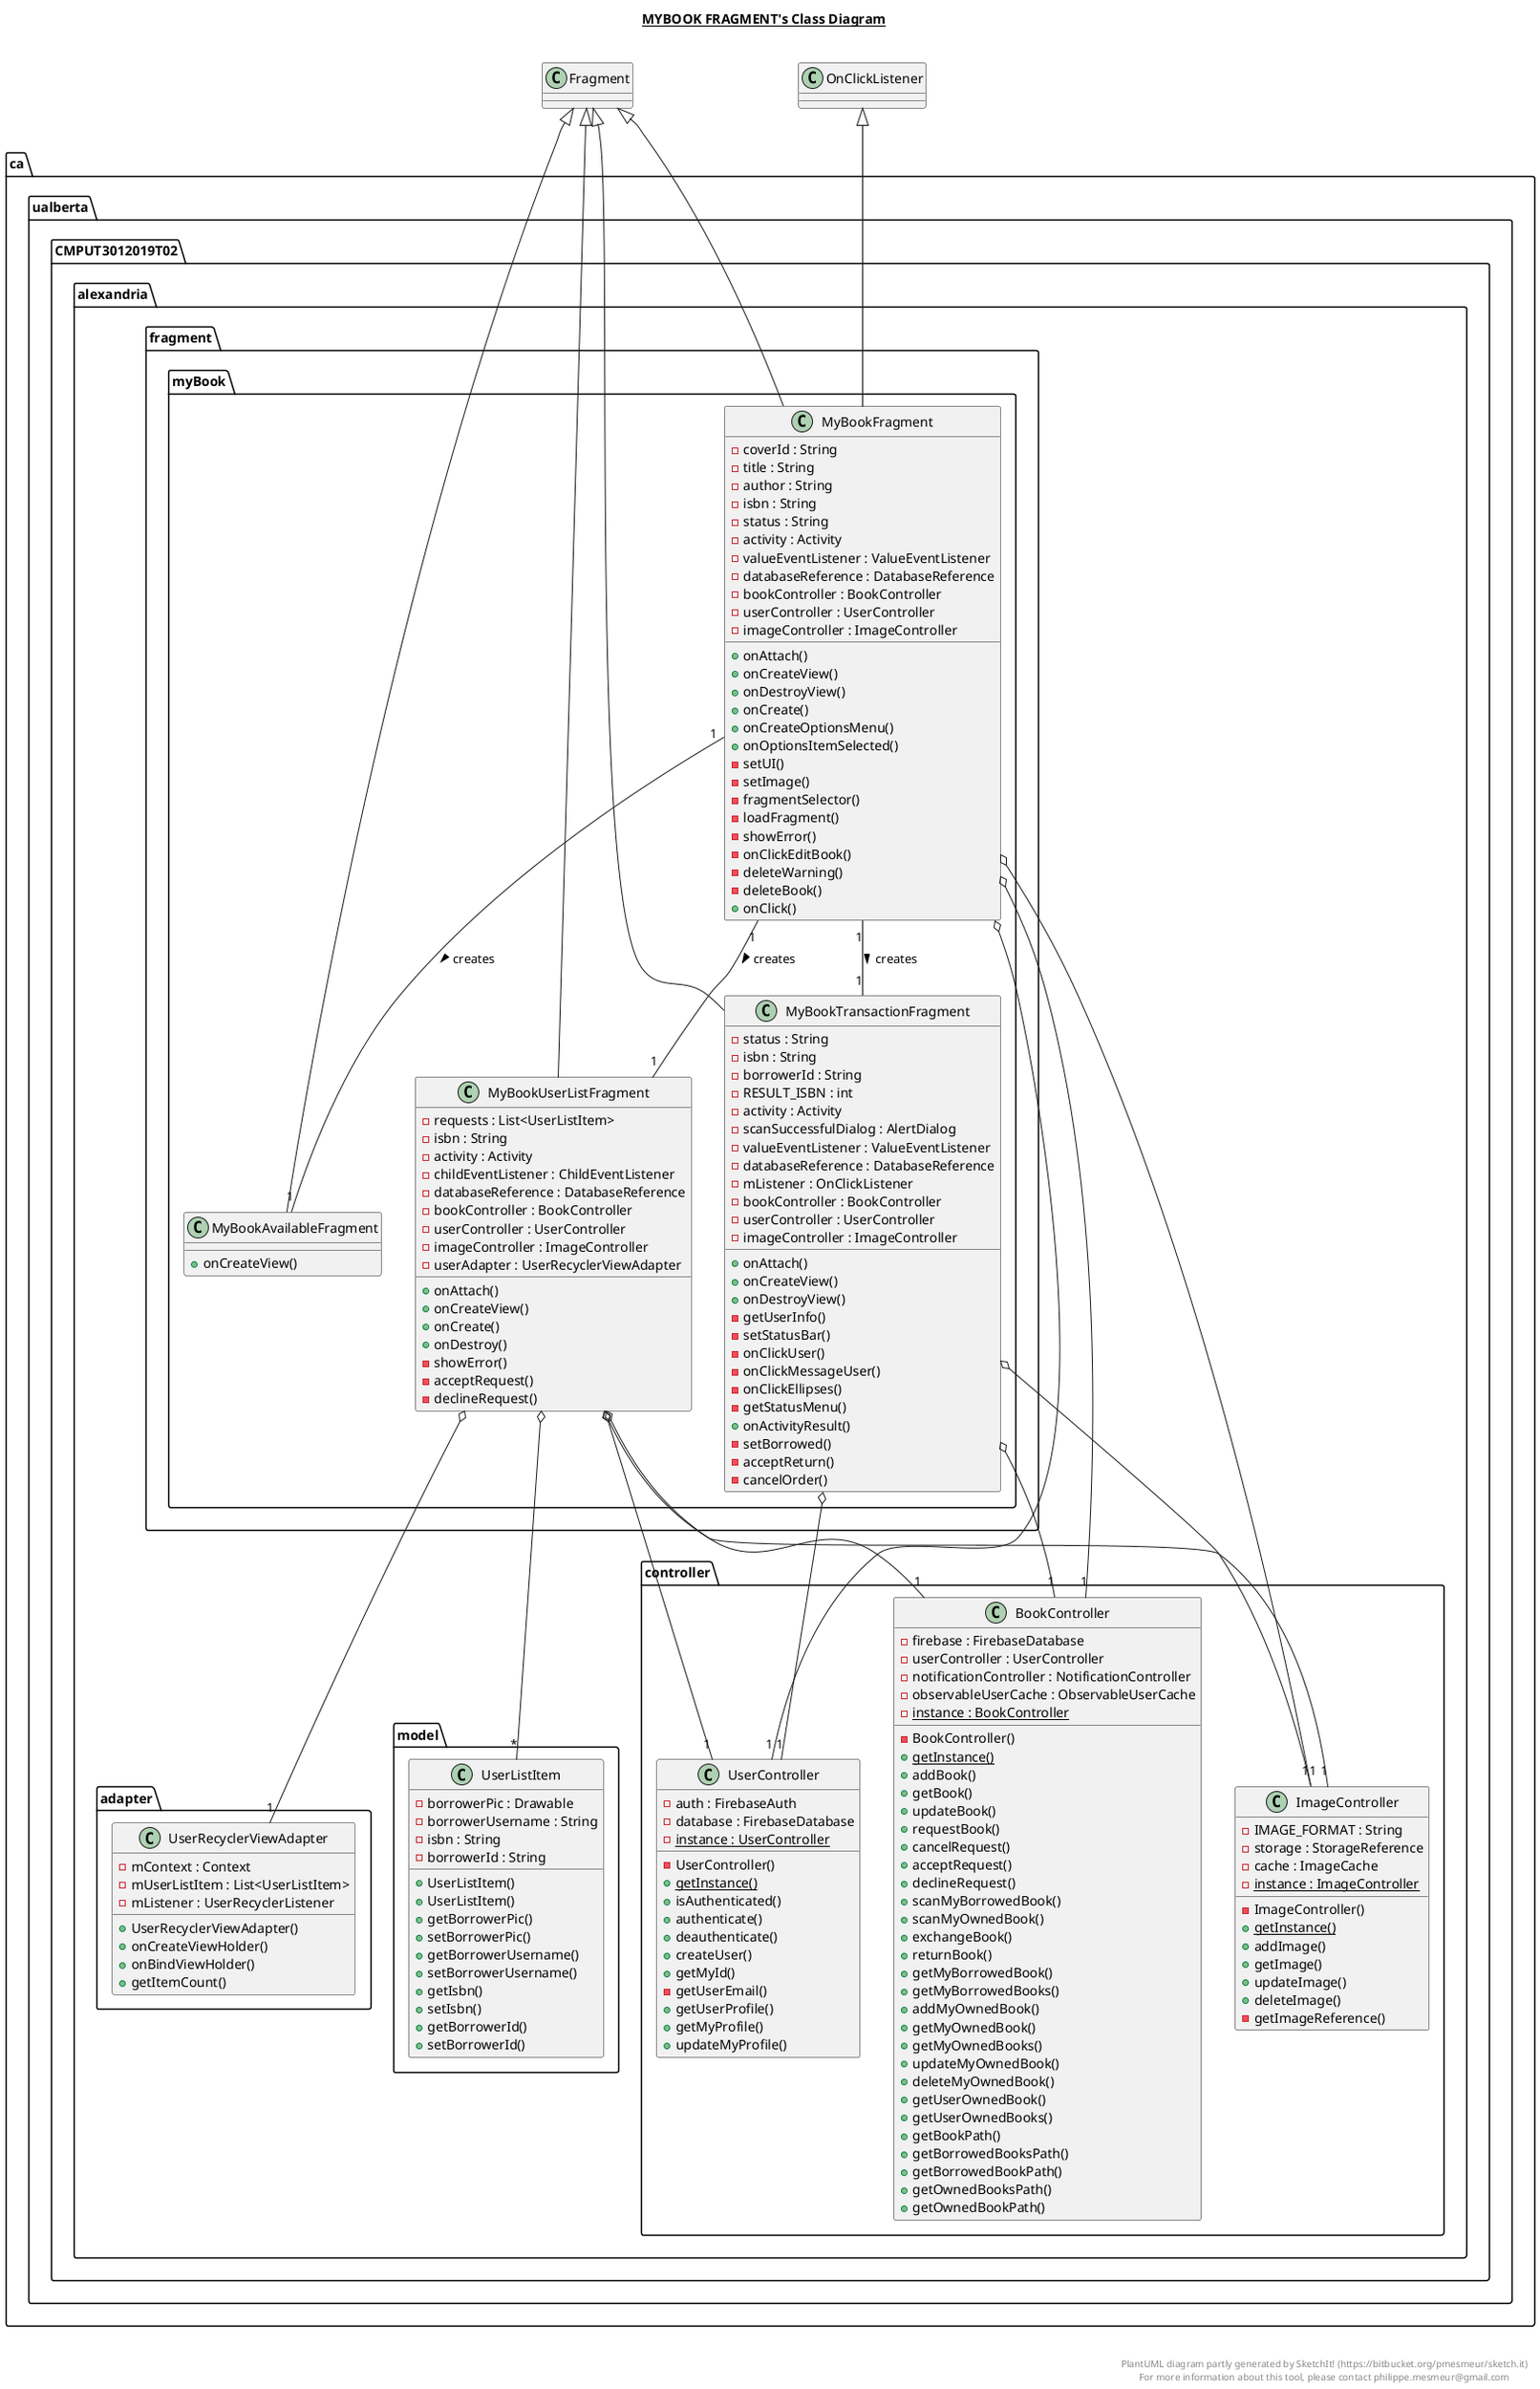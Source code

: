 @startuml

title __MYBOOK FRAGMENT's Class Diagram__\n

package ca.ualberta.CMPUT3012019T02.alexandria {
  package ca.ualberta.CMPUT3012019T02.alexandria.controller {
    class UserController {
      - auth : FirebaseAuth
      - database : FirebaseDatabase
      {static} - instance : UserController
      - UserController()
      {static} + getInstance()
      + isAuthenticated()
      + authenticate()
      + deauthenticate()
      + createUser()
      + getMyId()
      - getUserEmail()
      + getUserProfile()
      + getMyProfile()
      + updateMyProfile()
    }
  }
}


package ca.ualberta.CMPUT3012019T02.alexandria {
  package ca.ualberta.CMPUT3012019T02.alexandria.controller {
    class ImageController {
      - IMAGE_FORMAT : String
      - storage : StorageReference
      - cache : ImageCache
      {static} - instance : ImageController
      - ImageController()
      {static} + getInstance()
      + addImage()
      + getImage()
      + updateImage()
      + deleteImage()
      - getImageReference()
    }
  }
}


package ca.ualberta.CMPUT3012019T02.alexandria {
  package ca.ualberta.CMPUT3012019T02.alexandria.controller {
    class BookController {
      - firebase : FirebaseDatabase
      - userController : UserController
      - notificationController : NotificationController
      - observableUserCache : ObservableUserCache
      {static} - instance : BookController
      - BookController()
      {static} + getInstance()
      + addBook()
      + getBook()
      + updateBook()
      + requestBook()
      + cancelRequest()
      + acceptRequest()
      + declineRequest()
      + scanMyBorrowedBook()
      + scanMyOwnedBook()
      + exchangeBook()
      + returnBook()
      + getMyBorrowedBook()
      + getMyBorrowedBooks()
      + addMyOwnedBook()
      + getMyOwnedBook()
      + getMyOwnedBooks()
      + updateMyOwnedBook()
      + deleteMyOwnedBook()
      + getUserOwnedBook()
      + getUserOwnedBooks()
      + getBookPath()
      + getBorrowedBooksPath()
      + getBorrowedBookPath()
      + getOwnedBooksPath()
      + getOwnedBookPath()
    }
  }
}


package ca.ualberta.CMPUT3012019T02.alexandria {
  package ca.ualberta.CMPUT3012019T02.alexandria.adapter {
    class UserRecyclerViewAdapter {
      - mContext : Context
      - mUserListItem : List<UserListItem>
      - mListener : UserRecyclerListener
      + UserRecyclerViewAdapter()
      + onCreateViewHolder()
      + onBindViewHolder()
      + getItemCount()
    }
  }
}


package ca.ualberta.CMPUT3012019T02.alexandria {
  package ca.ualberta.CMPUT3012019T02.alexandria.fragment {
    package ca.ualberta.CMPUT3012019T02.alexandria.fragment.myBook {
      class MyBookAvailableFragment {
        + onCreateView()
      }
    }
  }
}


package ca.ualberta.CMPUT3012019T02.alexandria {
  package ca.ualberta.CMPUT3012019T02.alexandria.fragment {
    package ca.ualberta.CMPUT3012019T02.alexandria.fragment.myBook {
      class MyBookFragment {
        - coverId : String
        - title : String
        - author : String
        - isbn : String
        - status : String
        - activity : Activity
        - valueEventListener : ValueEventListener
        - databaseReference : DatabaseReference
        - bookController : BookController
        - userController : UserController
        - imageController : ImageController
        + onAttach()
        + onCreateView()
        + onDestroyView()
        + onCreate()
        + onCreateOptionsMenu()
        + onOptionsItemSelected()
        - setUI()
        - setImage()
        - fragmentSelector()
        - loadFragment()
        - showError()
        - onClickEditBook()
        - deleteWarning()
        - deleteBook()
        + onClick()
      }
    }
  }
}


package ca.ualberta.CMPUT3012019T02.alexandria {
  package ca.ualberta.CMPUT3012019T02.alexandria.fragment {
    package ca.ualberta.CMPUT3012019T02.alexandria.fragment.myBook {
      class MyBookTransactionFragment {
        - status : String
        - isbn : String
        - borrowerId : String
        - RESULT_ISBN : int
        - activity : Activity
        - scanSuccessfulDialog : AlertDialog
        - valueEventListener : ValueEventListener
        - databaseReference : DatabaseReference
        - mListener : OnClickListener
        - bookController : BookController
        - userController : UserController
        - imageController : ImageController
        + onAttach()
        + onCreateView()
        + onDestroyView()
        - getUserInfo()
        - setStatusBar()
        - onClickUser()
        - onClickMessageUser()
        - onClickEllipses()
        - getStatusMenu()
        + onActivityResult()
        - setBorrowed()
        - acceptReturn()
        - cancelOrder()
      }
    }
  }
}


package ca.ualberta.CMPUT3012019T02.alexandria {
  package ca.ualberta.CMPUT3012019T02.alexandria.fragment {
    package ca.ualberta.CMPUT3012019T02.alexandria.fragment.myBook {
      class MyBookUserListFragment {
        - requests : List<UserListItem>
        - isbn : String
        - activity : Activity
        - childEventListener : ChildEventListener
        - databaseReference : DatabaseReference
        - bookController : BookController
        - userController : UserController
        - imageController : ImageController
        - userAdapter : UserRecyclerViewAdapter
        + onAttach()
        + onCreateView()
        + onCreate()
        + onDestroy()
        - showError()
        - acceptRequest()
        - declineRequest()
      }
    }
  }
}

package ca.ualberta.CMPUT3012019T02.alexandria {
  package ca.ualberta.CMPUT3012019T02.alexandria.model {
    class UserListItem {
      - borrowerPic : Drawable
      - borrowerUsername : String
      - isbn : String
      - borrowerId : String
      + UserListItem()
      + UserListItem()
      + getBorrowerPic()
      + setBorrowerPic()
      + getBorrowerUsername()
      + setBorrowerUsername()
      + getIsbn()
      + setIsbn()
      + getBorrowerId()
      + setBorrowerId()
    }
  }
}


MyBookFragment "1" -- "1" MyBookAvailableFragment : creates >
MyBookFragment "1" -- "1" MyBookUserListFragment : creates >
MyBookFragment "1" -- "1" MyBookTransactionFragment : creates >
MyBookAvailableFragment -up-|> Fragment
MyBookFragment -up-|> OnClickListener
MyBookFragment -up-|> Fragment
MyBookFragment o-- "1" ImageController
MyBookFragment o-- "1" BookController
MyBookFragment o-- "1" UserController
MyBookTransactionFragment -up-|> Fragment
MyBookTransactionFragment o-- "1" BookController
MyBookTransactionFragment o-- "1" UserController
MyBookTransactionFragment o-- "1" ImageController
MyBookUserListFragment -up-|> Fragment
MyBookUserListFragment o-- "1" UserRecyclerViewAdapter
MyBookUserListFragment o-- "1" BookController
MyBookUserListFragment o-- "1" ImageController
MyBookUserListFragment o-- "1" UserController
MyBookUserListFragment o-- "*" UserListItem


right footer


  PlantUML diagram partly generated by SketchIt! (https://bitbucket.org/pmesmeur/sketch.it)
  For more information about this tool, please contact philippe.mesmeur@gmail.com
endfooter

@enduml
